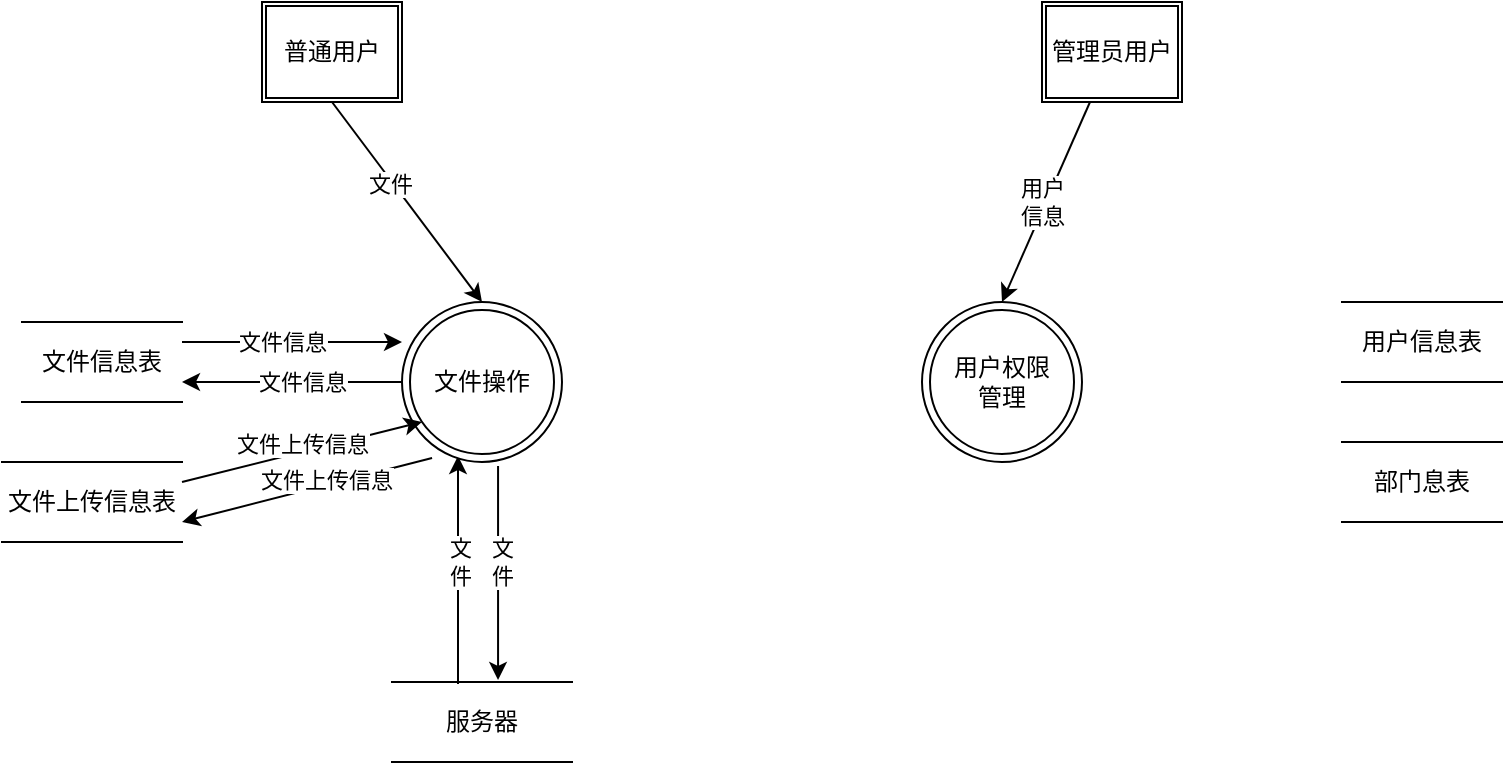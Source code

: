 <mxfile version="15.4.3" type="github">
  <diagram id="jTyqnOY4CSZY5J-jKBLQ" name="Page-1">
    <mxGraphModel dx="1935" dy="482" grid="1" gridSize="10" guides="1" tooltips="1" connect="1" arrows="1" fold="1" page="1" pageScale="1" pageWidth="827" pageHeight="1169" math="0" shadow="0">
      <root>
        <mxCell id="0" />
        <mxCell id="1" parent="0" />
        <mxCell id="tQEb7yG2iG1s_vNv8sm0-125" style="edgeStyle=none;rounded=0;orthogonalLoop=1;jettySize=auto;html=1;entryX=0.35;entryY=0.963;entryDx=0;entryDy=0;entryPerimeter=0;" edge="1" parent="1" target="tQEb7yG2iG1s_vNv8sm0-113">
          <mxGeometry relative="1" as="geometry">
            <mxPoint x="168" y="421" as="sourcePoint" />
            <Array as="points">
              <mxPoint x="168" y="360" />
            </Array>
          </mxGeometry>
        </mxCell>
        <mxCell id="tQEb7yG2iG1s_vNv8sm0-127" value="文&lt;br&gt;件" style="edgeLabel;html=1;align=center;verticalAlign=middle;resizable=0;points=[];" vertex="1" connectable="0" parent="tQEb7yG2iG1s_vNv8sm0-125">
          <mxGeometry x="0.299" y="-1" relative="1" as="geometry">
            <mxPoint y="13" as="offset" />
          </mxGeometry>
        </mxCell>
        <mxCell id="tQEb7yG2iG1s_vNv8sm0-112" value="服务器" style="shape=partialRectangle;whiteSpace=wrap;html=1;left=0;right=0;fillColor=none;" vertex="1" parent="1">
          <mxGeometry x="135" y="420" width="90" height="40" as="geometry" />
        </mxCell>
        <mxCell id="tQEb7yG2iG1s_vNv8sm0-123" style="edgeStyle=none;rounded=0;orthogonalLoop=1;jettySize=auto;html=1;exitX=0.588;exitY=1.025;exitDx=0;exitDy=0;exitPerimeter=0;entryX=0.578;entryY=-0.025;entryDx=0;entryDy=0;entryPerimeter=0;" edge="1" parent="1">
          <mxGeometry relative="1" as="geometry">
            <mxPoint x="188.04" y="312" as="sourcePoint" />
            <mxPoint x="188.02" y="419" as="targetPoint" />
          </mxGeometry>
        </mxCell>
        <mxCell id="tQEb7yG2iG1s_vNv8sm0-124" value="文&lt;br&gt;件" style="edgeLabel;html=1;align=center;verticalAlign=middle;resizable=0;points=[];" vertex="1" connectable="0" parent="tQEb7yG2iG1s_vNv8sm0-123">
          <mxGeometry x="0.327" y="1" relative="1" as="geometry">
            <mxPoint x="1" y="-23" as="offset" />
          </mxGeometry>
        </mxCell>
        <mxCell id="tQEb7yG2iG1s_vNv8sm0-139" style="edgeStyle=none;rounded=0;orthogonalLoop=1;jettySize=auto;html=1;entryX=1;entryY=0.75;entryDx=0;entryDy=0;" edge="1" parent="1" source="tQEb7yG2iG1s_vNv8sm0-113" target="tQEb7yG2iG1s_vNv8sm0-132">
          <mxGeometry relative="1" as="geometry" />
        </mxCell>
        <mxCell id="tQEb7yG2iG1s_vNv8sm0-142" value="文件信息" style="edgeLabel;html=1;align=center;verticalAlign=middle;resizable=0;points=[];" vertex="1" connectable="0" parent="tQEb7yG2iG1s_vNv8sm0-139">
          <mxGeometry x="-0.345" y="-2" relative="1" as="geometry">
            <mxPoint x="-14" y="2" as="offset" />
          </mxGeometry>
        </mxCell>
        <mxCell id="tQEb7yG2iG1s_vNv8sm0-146" style="edgeStyle=none;rounded=0;orthogonalLoop=1;jettySize=auto;html=1;entryX=1;entryY=0.75;entryDx=0;entryDy=0;exitX=0.188;exitY=0.975;exitDx=0;exitDy=0;exitPerimeter=0;" edge="1" parent="1" source="tQEb7yG2iG1s_vNv8sm0-113" target="tQEb7yG2iG1s_vNv8sm0-133">
          <mxGeometry relative="1" as="geometry" />
        </mxCell>
        <mxCell id="tQEb7yG2iG1s_vNv8sm0-147" value="&lt;span style=&quot;font-family: &amp;#34;helvetica&amp;#34;&quot;&gt;文件上传信息&lt;/span&gt;" style="edgeLabel;html=1;align=center;verticalAlign=middle;resizable=0;points=[];" vertex="1" connectable="0" parent="tQEb7yG2iG1s_vNv8sm0-146">
          <mxGeometry x="-0.324" relative="1" as="geometry">
            <mxPoint x="-11" as="offset" />
          </mxGeometry>
        </mxCell>
        <mxCell id="tQEb7yG2iG1s_vNv8sm0-113" value="文件操作" style="ellipse;shape=doubleEllipse;whiteSpace=wrap;html=1;aspect=fixed;" vertex="1" parent="1">
          <mxGeometry x="140" y="230" width="80" height="80" as="geometry" />
        </mxCell>
        <mxCell id="tQEb7yG2iG1s_vNv8sm0-128" style="edgeStyle=none;rounded=0;orthogonalLoop=1;jettySize=auto;html=1;entryX=0.5;entryY=0;entryDx=0;entryDy=0;" edge="1" parent="1" source="tQEb7yG2iG1s_vNv8sm0-114" target="tQEb7yG2iG1s_vNv8sm0-118">
          <mxGeometry relative="1" as="geometry" />
        </mxCell>
        <mxCell id="tQEb7yG2iG1s_vNv8sm0-129" value="用户&lt;br&gt;信息" style="edgeLabel;html=1;align=center;verticalAlign=middle;resizable=0;points=[];" vertex="1" connectable="0" parent="tQEb7yG2iG1s_vNv8sm0-128">
          <mxGeometry x="0.175" y="3" relative="1" as="geometry">
            <mxPoint x="-1" y="-10" as="offset" />
          </mxGeometry>
        </mxCell>
        <mxCell id="tQEb7yG2iG1s_vNv8sm0-114" value="管理员用户" style="shape=ext;double=1;rounded=0;whiteSpace=wrap;html=1;" vertex="1" parent="1">
          <mxGeometry x="460" y="80" width="70" height="50" as="geometry" />
        </mxCell>
        <mxCell id="tQEb7yG2iG1s_vNv8sm0-121" style="edgeStyle=none;rounded=0;orthogonalLoop=1;jettySize=auto;html=1;entryX=0.5;entryY=0;entryDx=0;entryDy=0;exitX=0.5;exitY=1;exitDx=0;exitDy=0;" edge="1" parent="1" source="tQEb7yG2iG1s_vNv8sm0-115" target="tQEb7yG2iG1s_vNv8sm0-113">
          <mxGeometry relative="1" as="geometry" />
        </mxCell>
        <mxCell id="tQEb7yG2iG1s_vNv8sm0-122" value="文件" style="edgeLabel;html=1;align=center;verticalAlign=middle;resizable=0;points=[];" vertex="1" connectable="0" parent="tQEb7yG2iG1s_vNv8sm0-121">
          <mxGeometry x="-0.2" y="-1" relative="1" as="geometry">
            <mxPoint as="offset" />
          </mxGeometry>
        </mxCell>
        <mxCell id="tQEb7yG2iG1s_vNv8sm0-115" value="普通用户" style="shape=ext;double=1;rounded=0;whiteSpace=wrap;html=1;" vertex="1" parent="1">
          <mxGeometry x="70" y="80" width="70" height="50" as="geometry" />
        </mxCell>
        <mxCell id="tQEb7yG2iG1s_vNv8sm0-118" value="用户权限&lt;br&gt;管理" style="ellipse;shape=doubleEllipse;whiteSpace=wrap;html=1;aspect=fixed;" vertex="1" parent="1">
          <mxGeometry x="400" y="230" width="80" height="80" as="geometry" />
        </mxCell>
        <mxCell id="tQEb7yG2iG1s_vNv8sm0-130" value="用户信息表" style="shape=partialRectangle;whiteSpace=wrap;html=1;left=0;right=0;fillColor=none;" vertex="1" parent="1">
          <mxGeometry x="610" y="230" width="80" height="40" as="geometry" />
        </mxCell>
        <mxCell id="tQEb7yG2iG1s_vNv8sm0-131" value="部门息表" style="shape=partialRectangle;whiteSpace=wrap;html=1;left=0;right=0;fillColor=none;" vertex="1" parent="1">
          <mxGeometry x="610" y="300" width="80" height="40" as="geometry" />
        </mxCell>
        <mxCell id="tQEb7yG2iG1s_vNv8sm0-134" style="edgeStyle=none;rounded=0;orthogonalLoop=1;jettySize=auto;html=1;exitX=1;exitY=0.25;exitDx=0;exitDy=0;" edge="1" parent="1" source="tQEb7yG2iG1s_vNv8sm0-132">
          <mxGeometry relative="1" as="geometry">
            <mxPoint x="140" y="250" as="targetPoint" />
          </mxGeometry>
        </mxCell>
        <mxCell id="tQEb7yG2iG1s_vNv8sm0-136" value="文件信息" style="edgeLabel;html=1;align=center;verticalAlign=middle;resizable=0;points=[];" vertex="1" connectable="0" parent="tQEb7yG2iG1s_vNv8sm0-134">
          <mxGeometry x="-0.418" y="-2" relative="1" as="geometry">
            <mxPoint x="18" y="-2" as="offset" />
          </mxGeometry>
        </mxCell>
        <mxCell id="tQEb7yG2iG1s_vNv8sm0-132" value="文件信息表" style="shape=partialRectangle;whiteSpace=wrap;html=1;left=0;right=0;fillColor=none;" vertex="1" parent="1">
          <mxGeometry x="-50" y="240" width="80" height="40" as="geometry" />
        </mxCell>
        <mxCell id="tQEb7yG2iG1s_vNv8sm0-135" style="edgeStyle=none;rounded=0;orthogonalLoop=1;jettySize=auto;html=1;entryX=0.125;entryY=0.75;entryDx=0;entryDy=0;exitX=1;exitY=0.25;exitDx=0;exitDy=0;entryPerimeter=0;" edge="1" parent="1" source="tQEb7yG2iG1s_vNv8sm0-133" target="tQEb7yG2iG1s_vNv8sm0-113">
          <mxGeometry relative="1" as="geometry" />
        </mxCell>
        <mxCell id="tQEb7yG2iG1s_vNv8sm0-145" value="&lt;span style=&quot;font-family: &amp;#34;helvetica&amp;#34;&quot;&gt;文件上传信息&lt;/span&gt;" style="edgeLabel;html=1;align=center;verticalAlign=middle;resizable=0;points=[];" vertex="1" connectable="0" parent="tQEb7yG2iG1s_vNv8sm0-135">
          <mxGeometry x="-0.214" y="-5" relative="1" as="geometry">
            <mxPoint x="11" y="-12" as="offset" />
          </mxGeometry>
        </mxCell>
        <mxCell id="tQEb7yG2iG1s_vNv8sm0-133" value="文件上传信息表" style="shape=partialRectangle;whiteSpace=wrap;html=1;left=0;right=0;fillColor=none;" vertex="1" parent="1">
          <mxGeometry x="-60" y="310" width="90" height="40" as="geometry" />
        </mxCell>
      </root>
    </mxGraphModel>
  </diagram>
</mxfile>
